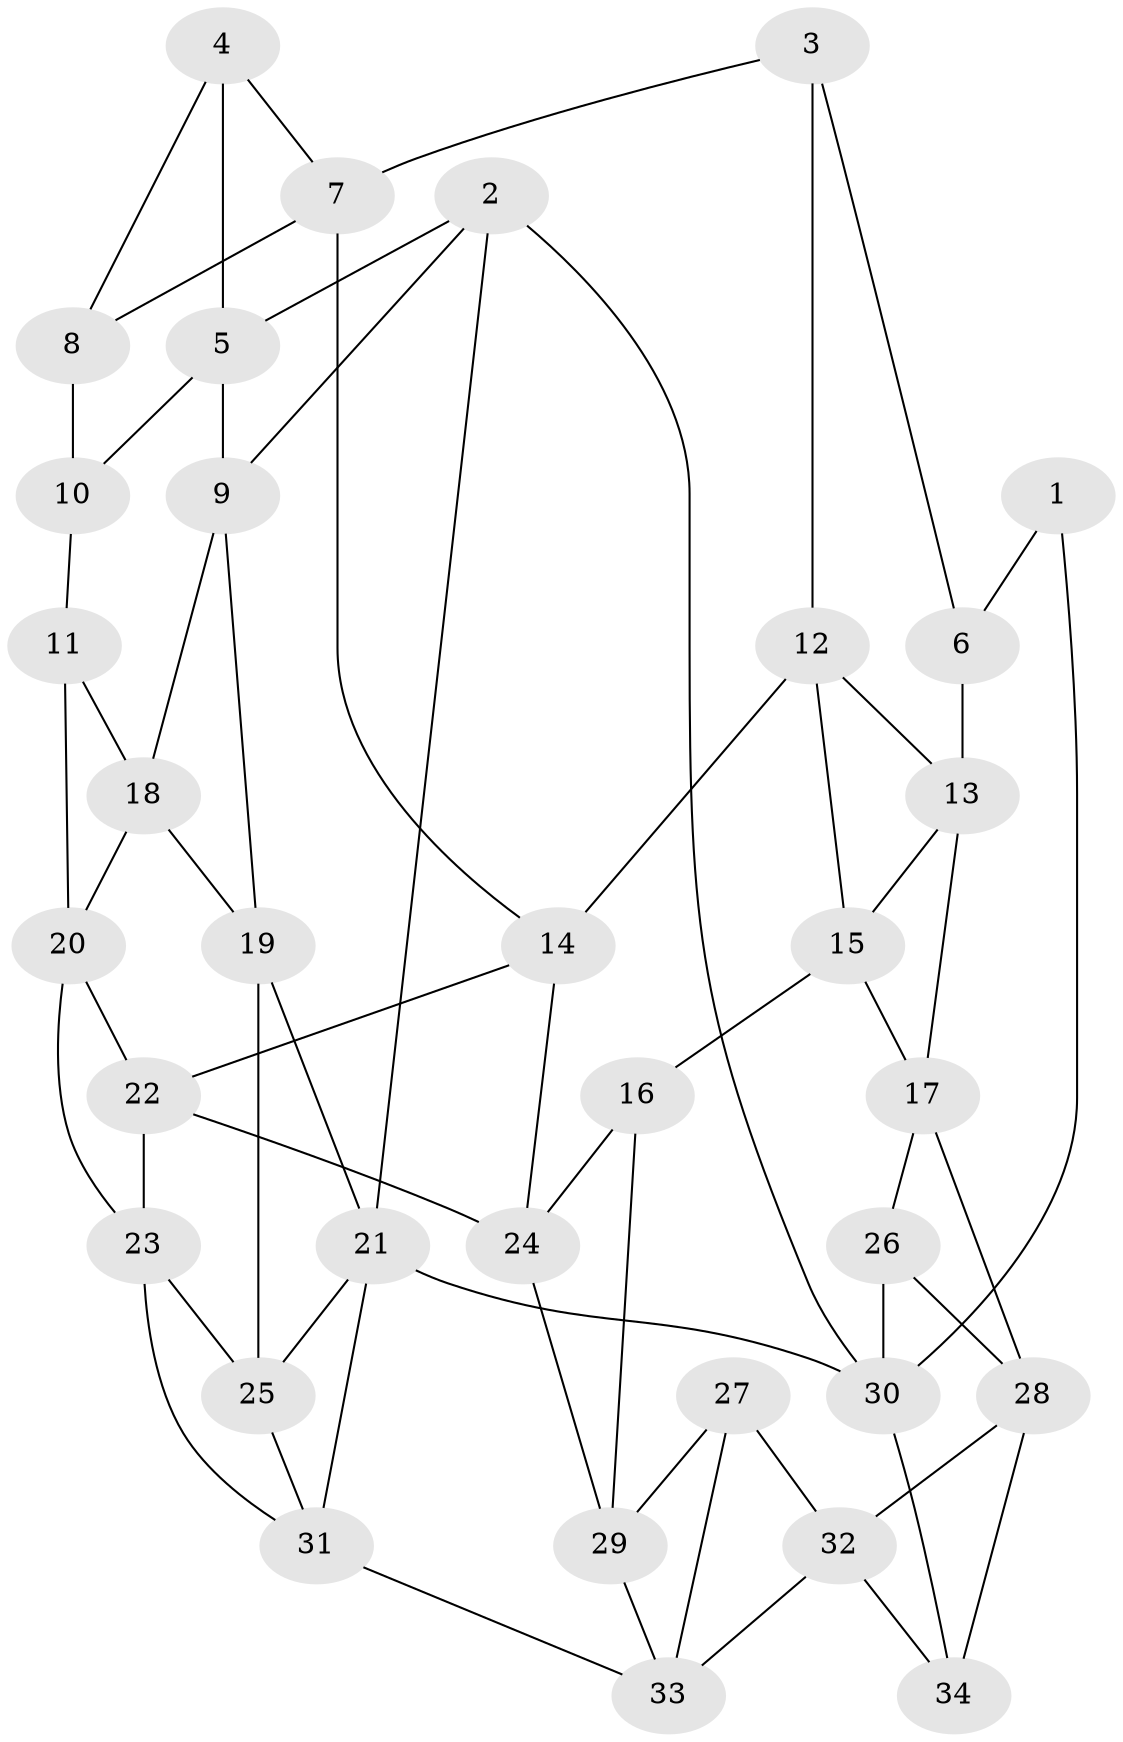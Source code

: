 // original degree distribution, {4: 0.25, 5: 0.5, 3: 0.029411764705882353, 6: 0.22058823529411764}
// Generated by graph-tools (version 1.1) at 2025/38/03/04/25 23:38:30]
// undirected, 34 vertices, 63 edges
graph export_dot {
  node [color=gray90,style=filled];
  1;
  2;
  3;
  4;
  5;
  6;
  7;
  8;
  9;
  10;
  11;
  12;
  13;
  14;
  15;
  16;
  17;
  18;
  19;
  20;
  21;
  22;
  23;
  24;
  25;
  26;
  27;
  28;
  29;
  30;
  31;
  32;
  33;
  34;
  1 -- 6 [weight=1.0];
  1 -- 30 [weight=1.0];
  2 -- 5 [weight=1.0];
  2 -- 9 [weight=1.0];
  2 -- 21 [weight=1.0];
  2 -- 30 [weight=1.0];
  3 -- 6 [weight=1.0];
  3 -- 7 [weight=1.0];
  3 -- 12 [weight=1.0];
  4 -- 5 [weight=1.0];
  4 -- 7 [weight=1.0];
  4 -- 8 [weight=1.0];
  5 -- 9 [weight=1.0];
  5 -- 10 [weight=1.0];
  6 -- 13 [weight=1.0];
  7 -- 8 [weight=1.0];
  7 -- 14 [weight=1.0];
  8 -- 10 [weight=2.0];
  9 -- 18 [weight=1.0];
  9 -- 19 [weight=1.0];
  10 -- 11 [weight=1.0];
  11 -- 18 [weight=1.0];
  11 -- 20 [weight=1.0];
  12 -- 13 [weight=1.0];
  12 -- 14 [weight=1.0];
  12 -- 15 [weight=1.0];
  13 -- 15 [weight=1.0];
  13 -- 17 [weight=1.0];
  14 -- 22 [weight=1.0];
  14 -- 24 [weight=1.0];
  15 -- 16 [weight=1.0];
  15 -- 17 [weight=1.0];
  16 -- 24 [weight=1.0];
  16 -- 29 [weight=1.0];
  17 -- 26 [weight=1.0];
  17 -- 28 [weight=1.0];
  18 -- 19 [weight=1.0];
  18 -- 20 [weight=1.0];
  19 -- 21 [weight=1.0];
  19 -- 25 [weight=1.0];
  20 -- 22 [weight=1.0];
  20 -- 23 [weight=1.0];
  21 -- 25 [weight=1.0];
  21 -- 30 [weight=1.0];
  21 -- 31 [weight=1.0];
  22 -- 23 [weight=1.0];
  22 -- 24 [weight=1.0];
  23 -- 25 [weight=1.0];
  23 -- 31 [weight=1.0];
  24 -- 29 [weight=1.0];
  25 -- 31 [weight=1.0];
  26 -- 28 [weight=1.0];
  26 -- 30 [weight=2.0];
  27 -- 29 [weight=1.0];
  27 -- 32 [weight=1.0];
  27 -- 33 [weight=1.0];
  28 -- 32 [weight=1.0];
  28 -- 34 [weight=1.0];
  29 -- 33 [weight=1.0];
  30 -- 34 [weight=1.0];
  31 -- 33 [weight=1.0];
  32 -- 33 [weight=1.0];
  32 -- 34 [weight=1.0];
}
